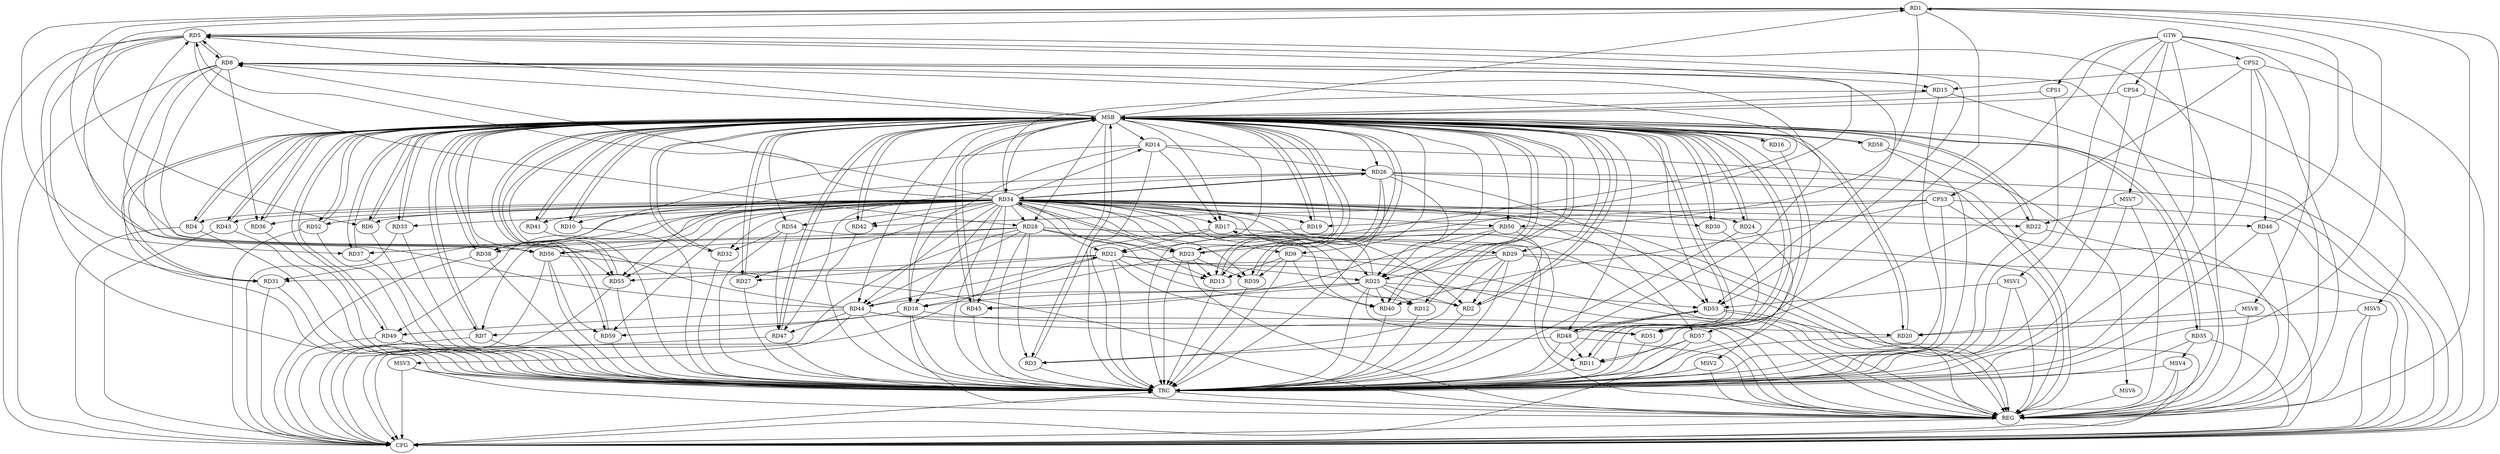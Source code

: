 strict digraph G {
  RD1 [ label="RD1" ];
  RD2 [ label="RD2" ];
  RD3 [ label="RD3" ];
  RD4 [ label="RD4" ];
  RD5 [ label="RD5" ];
  RD6 [ label="RD6" ];
  RD7 [ label="RD7" ];
  RD8 [ label="RD8" ];
  RD9 [ label="RD9" ];
  RD10 [ label="RD10" ];
  RD11 [ label="RD11" ];
  RD12 [ label="RD12" ];
  RD13 [ label="RD13" ];
  RD14 [ label="RD14" ];
  RD15 [ label="RD15" ];
  RD16 [ label="RD16" ];
  RD17 [ label="RD17" ];
  RD18 [ label="RD18" ];
  RD19 [ label="RD19" ];
  RD20 [ label="RD20" ];
  RD21 [ label="RD21" ];
  RD22 [ label="RD22" ];
  RD23 [ label="RD23" ];
  RD24 [ label="RD24" ];
  RD25 [ label="RD25" ];
  RD26 [ label="RD26" ];
  RD27 [ label="RD27" ];
  RD28 [ label="RD28" ];
  RD29 [ label="RD29" ];
  RD30 [ label="RD30" ];
  RD31 [ label="RD31" ];
  RD32 [ label="RD32" ];
  RD33 [ label="RD33" ];
  RD34 [ label="RD34" ];
  RD35 [ label="RD35" ];
  RD36 [ label="RD36" ];
  RD37 [ label="RD37" ];
  RD38 [ label="RD38" ];
  RD39 [ label="RD39" ];
  RD40 [ label="RD40" ];
  RD41 [ label="RD41" ];
  RD42 [ label="RD42" ];
  RD43 [ label="RD43" ];
  RD44 [ label="RD44" ];
  RD45 [ label="RD45" ];
  RD46 [ label="RD46" ];
  RD47 [ label="RD47" ];
  RD48 [ label="RD48" ];
  RD49 [ label="RD49" ];
  RD50 [ label="RD50" ];
  RD51 [ label="RD51" ];
  RD52 [ label="RD52" ];
  RD53 [ label="RD53" ];
  RD54 [ label="RD54" ];
  RD55 [ label="RD55" ];
  RD56 [ label="RD56" ];
  RD57 [ label="RD57" ];
  RD58 [ label="RD58" ];
  RD59 [ label="RD59" ];
  CPS1 [ label="CPS1" ];
  CPS2 [ label="CPS2" ];
  CPS3 [ label="CPS3" ];
  CPS4 [ label="CPS4" ];
  GTW [ label="GTW" ];
  REG [ label="REG" ];
  MSB [ label="MSB" ];
  CFG [ label="CFG" ];
  TRC [ label="TRC" ];
  MSV1 [ label="MSV1" ];
  MSV2 [ label="MSV2" ];
  MSV3 [ label="MSV3" ];
  MSV4 [ label="MSV4" ];
  MSV5 [ label="MSV5" ];
  MSV6 [ label="MSV6" ];
  MSV7 [ label="MSV7" ];
  MSV8 [ label="MSV8" ];
  RD1 -> RD5;
  RD1 -> RD6;
  RD1 -> RD11;
  RD1 -> RD37;
  RD44 -> RD1;
  RD46 -> RD1;
  RD1 -> RD50;
  RD21 -> RD2;
  RD25 -> RD2;
  RD29 -> RD2;
  RD34 -> RD2;
  RD28 -> RD3;
  RD29 -> RD3;
  RD48 -> RD3;
  RD5 -> RD8;
  RD8 -> RD5;
  RD5 -> RD23;
  RD5 -> RD28;
  RD5 -> RD31;
  RD44 -> RD5;
  RD5 -> RD53;
  RD5 -> RD56;
  RD18 -> RD7;
  RD8 -> RD15;
  RD23 -> RD8;
  RD34 -> RD8;
  RD8 -> RD36;
  RD48 -> RD8;
  RD8 -> RD53;
  RD8 -> RD55;
  RD8 -> RD56;
  RD9 -> RD13;
  RD9 -> RD39;
  RD9 -> RD40;
  RD34 -> RD11;
  RD48 -> RD11;
  RD57 -> RD11;
  RD25 -> RD12;
  RD23 -> RD13;
  RD26 -> RD13;
  RD28 -> RD13;
  RD14 -> RD17;
  RD14 -> RD18;
  RD14 -> RD26;
  RD14 -> RD38;
  RD17 -> RD21;
  RD25 -> RD17;
  RD18 -> RD20;
  RD23 -> RD18;
  RD25 -> RD18;
  RD34 -> RD18;
  RD18 -> RD59;
  RD21 -> RD25;
  RD21 -> RD27;
  RD44 -> RD21;
  RD21 -> RD51;
  RD21 -> RD55;
  RD28 -> RD23;
  RD23 -> RD34;
  RD23 -> RD39;
  RD26 -> RD25;
  RD29 -> RD25;
  RD25 -> RD40;
  RD25 -> RD44;
  RD25 -> RD45;
  RD50 -> RD25;
  RD25 -> RD53;
  RD26 -> RD34;
  RD26 -> RD47;
  RD26 -> RD53;
  RD26 -> RD55;
  RD34 -> RD27;
  RD28 -> RD37;
  RD28 -> RD44;
  RD28 -> RD56;
  RD29 -> RD31;
  RD54 -> RD32;
  RD34 -> RD38;
  RD34 -> RD44;
  RD34 -> RD45;
  RD34 -> RD55;
  RD34 -> RD59;
  RD50 -> RD38;
  RD44 -> RD47;
  RD44 -> RD49;
  RD44 -> RD51;
  RD50 -> RD45;
  RD54 -> RD47;
  RD48 -> RD53;
  RD53 -> RD48;
  RD56 -> RD59;
  CPS2 -> RD46;
  CPS2 -> RD15;
  CPS2 -> RD51;
  CPS3 -> RD42;
  CPS3 -> RD40;
  CPS3 -> RD19;
  GTW -> CPS1;
  GTW -> CPS2;
  GTW -> CPS3;
  GTW -> CPS4;
  RD1 -> REG;
  RD5 -> REG;
  RD8 -> REG;
  RD9 -> REG;
  RD14 -> REG;
  RD17 -> REG;
  RD18 -> REG;
  RD21 -> REG;
  RD23 -> REG;
  RD25 -> REG;
  RD26 -> REG;
  RD28 -> REG;
  RD29 -> REG;
  RD34 -> REG;
  RD44 -> REG;
  RD46 -> REG;
  RD48 -> REG;
  RD50 -> REG;
  RD53 -> REG;
  RD54 -> REG;
  RD56 -> REG;
  RD57 -> REG;
  CPS2 -> REG;
  CPS3 -> REG;
  RD2 -> MSB;
  MSB -> RD9;
  MSB -> RD17;
  MSB -> RD22;
  MSB -> RD23;
  MSB -> RD26;
  MSB -> RD29;
  MSB -> RD41;
  MSB -> REG;
  RD3 -> MSB;
  MSB -> RD28;
  MSB -> RD30;
  MSB -> RD36;
  RD4 -> MSB;
  MSB -> RD1;
  MSB -> RD8;
  MSB -> RD12;
  MSB -> RD21;
  MSB -> RD34;
  MSB -> RD38;
  MSB -> RD42;
  MSB -> RD43;
  MSB -> RD52;
  RD6 -> MSB;
  MSB -> RD44;
  MSB -> RD56;
  RD7 -> MSB;
  MSB -> RD3;
  MSB -> RD51;
  RD10 -> MSB;
  MSB -> RD5;
  MSB -> RD7;
  MSB -> RD33;
  MSB -> RD37;
  MSB -> RD59;
  RD11 -> MSB;
  MSB -> RD6;
  MSB -> RD55;
  RD12 -> MSB;
  MSB -> RD54;
  RD13 -> MSB;
  MSB -> RD10;
  MSB -> RD58;
  RD15 -> MSB;
  MSB -> RD13;
  MSB -> RD35;
  MSB -> RD57;
  RD16 -> MSB;
  MSB -> RD2;
  MSB -> RD18;
  MSB -> RD24;
  RD19 -> MSB;
  MSB -> RD25;
  RD20 -> MSB;
  MSB -> RD19;
  MSB -> RD27;
  MSB -> RD39;
  MSB -> RD50;
  RD22 -> MSB;
  MSB -> RD11;
  MSB -> RD20;
  MSB -> RD47;
  MSB -> RD53;
  RD24 -> MSB;
  RD27 -> MSB;
  MSB -> RD32;
  MSB -> RD40;
  RD30 -> MSB;
  MSB -> RD4;
  RD31 -> MSB;
  RD32 -> MSB;
  MSB -> RD48;
  RD33 -> MSB;
  MSB -> RD14;
  RD35 -> MSB;
  RD36 -> MSB;
  RD37 -> MSB;
  RD38 -> MSB;
  RD39 -> MSB;
  MSB -> RD31;
  RD40 -> MSB;
  RD41 -> MSB;
  MSB -> RD16;
  MSB -> RD45;
  RD42 -> MSB;
  RD43 -> MSB;
  RD45 -> MSB;
  RD47 -> MSB;
  RD49 -> MSB;
  RD51 -> MSB;
  RD52 -> MSB;
  RD55 -> MSB;
  RD58 -> MSB;
  MSB -> RD49;
  RD59 -> MSB;
  CPS1 -> MSB;
  CPS4 -> MSB;
  RD22 -> CFG;
  RD47 -> CFG;
  RD5 -> CFG;
  RD52 -> CFG;
  RD53 -> CFG;
  RD55 -> CFG;
  RD8 -> CFG;
  CPS2 -> CFG;
  CPS3 -> CFG;
  RD29 -> CFG;
  RD15 -> CFG;
  RD33 -> CFG;
  CPS4 -> CFG;
  RD56 -> CFG;
  RD57 -> CFG;
  RD43 -> CFG;
  RD7 -> CFG;
  RD31 -> CFG;
  RD28 -> CFG;
  RD4 -> CFG;
  RD49 -> CFG;
  RD35 -> CFG;
  RD26 -> CFG;
  RD38 -> CFG;
  RD1 -> CFG;
  RD21 -> CFG;
  REG -> CFG;
  RD1 -> TRC;
  RD2 -> TRC;
  RD3 -> TRC;
  RD4 -> TRC;
  RD5 -> TRC;
  RD6 -> TRC;
  RD7 -> TRC;
  RD8 -> TRC;
  RD9 -> TRC;
  RD10 -> TRC;
  RD11 -> TRC;
  RD12 -> TRC;
  RD13 -> TRC;
  RD14 -> TRC;
  RD15 -> TRC;
  RD16 -> TRC;
  RD17 -> TRC;
  RD18 -> TRC;
  RD19 -> TRC;
  RD20 -> TRC;
  RD21 -> TRC;
  RD22 -> TRC;
  RD23 -> TRC;
  RD24 -> TRC;
  RD25 -> TRC;
  RD26 -> TRC;
  RD27 -> TRC;
  RD28 -> TRC;
  RD29 -> TRC;
  RD30 -> TRC;
  RD31 -> TRC;
  RD32 -> TRC;
  RD33 -> TRC;
  RD34 -> TRC;
  RD35 -> TRC;
  RD36 -> TRC;
  RD37 -> TRC;
  RD38 -> TRC;
  RD39 -> TRC;
  RD40 -> TRC;
  RD41 -> TRC;
  RD42 -> TRC;
  RD43 -> TRC;
  RD44 -> TRC;
  RD45 -> TRC;
  RD46 -> TRC;
  RD47 -> TRC;
  RD48 -> TRC;
  RD49 -> TRC;
  RD50 -> TRC;
  RD51 -> TRC;
  RD52 -> TRC;
  RD53 -> TRC;
  RD54 -> TRC;
  RD55 -> TRC;
  RD56 -> TRC;
  RD57 -> TRC;
  RD58 -> TRC;
  RD59 -> TRC;
  CPS1 -> TRC;
  CPS2 -> TRC;
  CPS3 -> TRC;
  CPS4 -> TRC;
  GTW -> TRC;
  CFG -> TRC;
  TRC -> REG;
  RD34 -> RD6;
  RD34 -> RD9;
  RD34 -> RD14;
  RD34 -> RD40;
  RD34 -> RD12;
  RD34 -> RD42;
  RD34 -> RD46;
  RD34 -> RD4;
  RD34 -> RD23;
  RD34 -> RD10;
  RD34 -> RD13;
  RD34 -> RD26;
  RD34 -> RD29;
  RD34 -> RD25;
  RD34 -> RD33;
  RD34 -> RD49;
  RD34 -> RD5;
  RD34 -> RD21;
  RD34 -> RD7;
  RD34 -> RD17;
  RD34 -> RD24;
  RD34 -> RD15;
  RD34 -> RD39;
  RD34 -> RD57;
  RD34 -> RD41;
  RD34 -> RD32;
  RD34 -> RD19;
  RD34 -> RD30;
  RD34 -> RD50;
  RD34 -> RD43;
  RD34 -> RD28;
  RD34 -> RD31;
  RD34 -> RD36;
  RD34 -> RD52;
  RD34 -> RD22;
  RD34 -> RD54;
  RD34 -> RD56;
  MSV1 -> RD53;
  GTW -> MSV1;
  MSV1 -> REG;
  MSV1 -> TRC;
  RD24 -> MSV2;
  MSV2 -> REG;
  MSV2 -> TRC;
  RD44 -> MSV3;
  MSV3 -> REG;
  MSV3 -> TRC;
  MSV3 -> CFG;
  RD35 -> MSV4;
  MSV4 -> REG;
  MSV4 -> TRC;
  MSV4 -> CFG;
  MSV5 -> RD20;
  GTW -> MSV5;
  MSV5 -> REG;
  MSV5 -> CFG;
  RD58 -> MSV6;
  MSV6 -> REG;
  MSV7 -> RD22;
  GTW -> MSV7;
  MSV7 -> REG;
  MSV7 -> TRC;
  MSV8 -> RD20;
  GTW -> MSV8;
  MSV8 -> REG;
}
